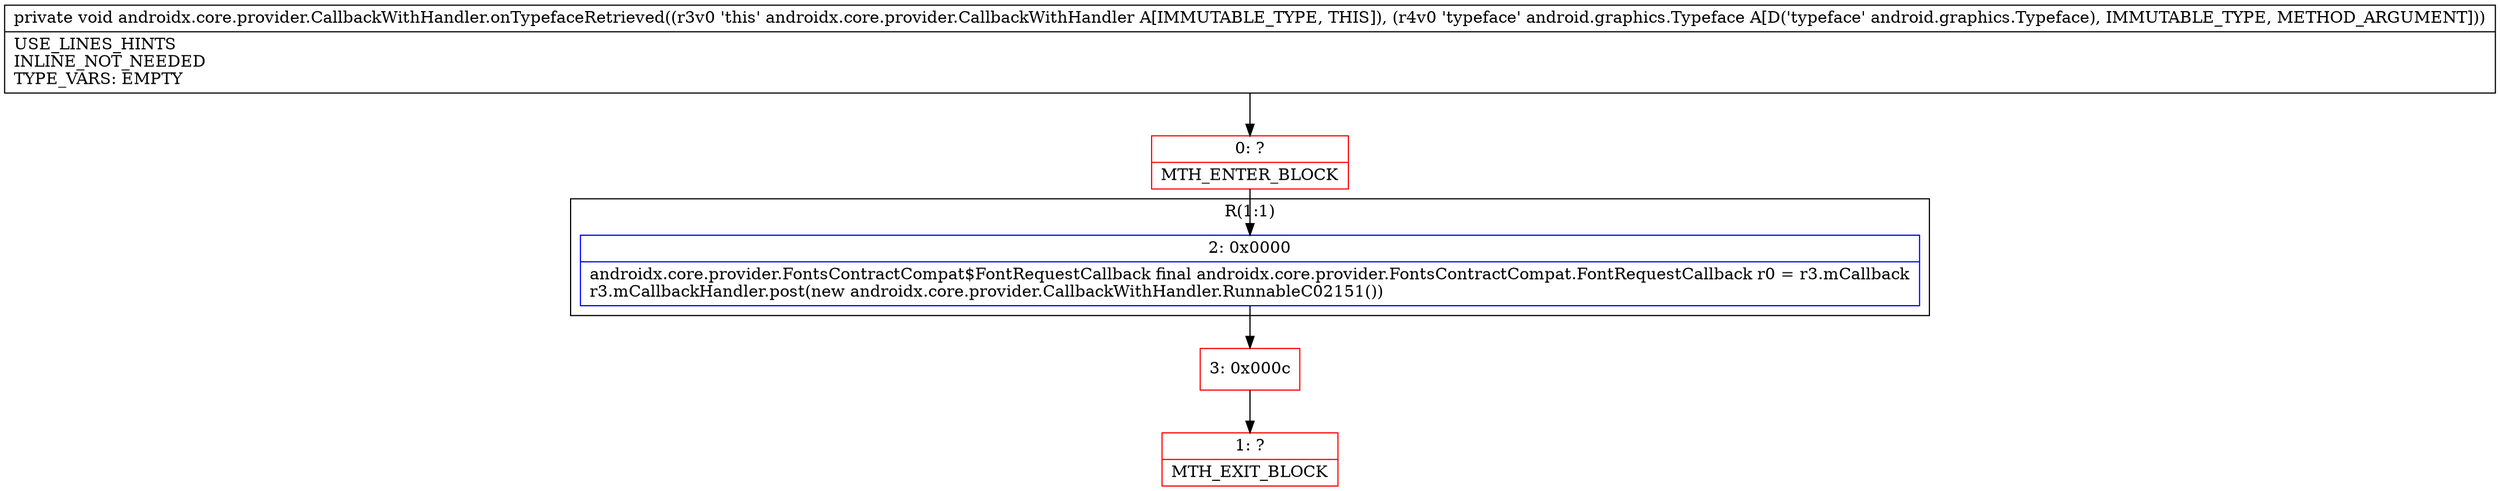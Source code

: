 digraph "CFG forandroidx.core.provider.CallbackWithHandler.onTypefaceRetrieved(Landroid\/graphics\/Typeface;)V" {
subgraph cluster_Region_143500143 {
label = "R(1:1)";
node [shape=record,color=blue];
Node_2 [shape=record,label="{2\:\ 0x0000|androidx.core.provider.FontsContractCompat$FontRequestCallback final androidx.core.provider.FontsContractCompat.FontRequestCallback r0 = r3.mCallback\lr3.mCallbackHandler.post(new androidx.core.provider.CallbackWithHandler.RunnableC02151())\l}"];
}
Node_0 [shape=record,color=red,label="{0\:\ ?|MTH_ENTER_BLOCK\l}"];
Node_3 [shape=record,color=red,label="{3\:\ 0x000c}"];
Node_1 [shape=record,color=red,label="{1\:\ ?|MTH_EXIT_BLOCK\l}"];
MethodNode[shape=record,label="{private void androidx.core.provider.CallbackWithHandler.onTypefaceRetrieved((r3v0 'this' androidx.core.provider.CallbackWithHandler A[IMMUTABLE_TYPE, THIS]), (r4v0 'typeface' android.graphics.Typeface A[D('typeface' android.graphics.Typeface), IMMUTABLE_TYPE, METHOD_ARGUMENT]))  | USE_LINES_HINTS\lINLINE_NOT_NEEDED\lTYPE_VARS: EMPTY\l}"];
MethodNode -> Node_0;Node_2 -> Node_3;
Node_0 -> Node_2;
Node_3 -> Node_1;
}

